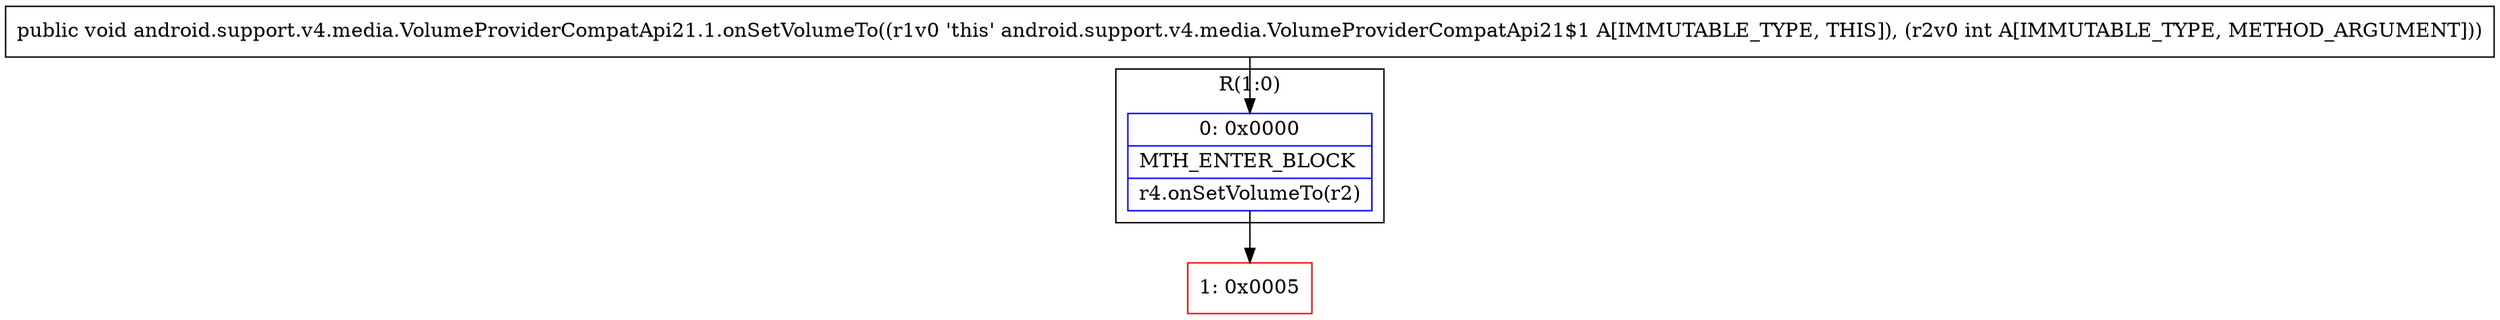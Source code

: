 digraph "CFG forandroid.support.v4.media.VolumeProviderCompatApi21.1.onSetVolumeTo(I)V" {
subgraph cluster_Region_856205170 {
label = "R(1:0)";
node [shape=record,color=blue];
Node_0 [shape=record,label="{0\:\ 0x0000|MTH_ENTER_BLOCK\l|r4.onSetVolumeTo(r2)\l}"];
}
Node_1 [shape=record,color=red,label="{1\:\ 0x0005}"];
MethodNode[shape=record,label="{public void android.support.v4.media.VolumeProviderCompatApi21.1.onSetVolumeTo((r1v0 'this' android.support.v4.media.VolumeProviderCompatApi21$1 A[IMMUTABLE_TYPE, THIS]), (r2v0 int A[IMMUTABLE_TYPE, METHOD_ARGUMENT])) }"];
MethodNode -> Node_0;
Node_0 -> Node_1;
}

